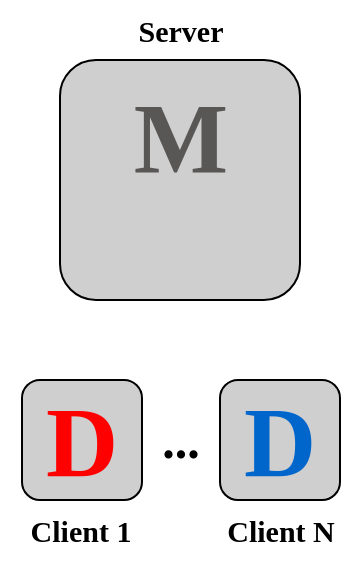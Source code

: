 <mxfile version="25.0.2">
  <diagram name="Page-1" id="X6U52luH2ryi6jcxI2d2">
    <mxGraphModel dx="764" dy="464" grid="1" gridSize="10" guides="1" tooltips="1" connect="1" arrows="1" fold="1" page="1" pageScale="1" pageWidth="850" pageHeight="1100" math="0" shadow="0">
      <root>
        <mxCell id="0" />
        <mxCell id="1" parent="0" />
        <mxCell id="XWmum2CBMNlat4GcM_Pf-296" value="" style="rounded=1;whiteSpace=wrap;html=1;fillColor=#CFCFCF;" vertex="1" parent="1">
          <mxGeometry x="79" y="240" width="120" height="120" as="geometry" />
        </mxCell>
        <mxCell id="XWmum2CBMNlat4GcM_Pf-297" value="&lt;font style=&quot;font-size: 50px;&quot; face=&quot;CMU Sans Serif&quot;&gt;&lt;span style=&quot;font-size: 50px;&quot;&gt;M&lt;/span&gt;&lt;/font&gt;" style="text;strokeColor=none;align=center;fillColor=none;html=1;verticalAlign=middle;whiteSpace=wrap;rounded=0;strokeWidth=2;fontSize=50;fontColor=#595656;fontFamily=Verdana;fontStyle=1" vertex="1" parent="1">
          <mxGeometry x="106.5" y="247.5" width="65" height="60" as="geometry" />
        </mxCell>
        <mxCell id="XWmum2CBMNlat4GcM_Pf-298" value="" style="group" vertex="1" connectable="0" parent="1">
          <mxGeometry x="159" y="400" width="60" height="60" as="geometry" />
        </mxCell>
        <mxCell id="XWmum2CBMNlat4GcM_Pf-299" value="" style="rounded=1;whiteSpace=wrap;html=1;fillColor=#CFCFCF;" vertex="1" parent="XWmum2CBMNlat4GcM_Pf-298">
          <mxGeometry width="60" height="60" as="geometry" />
        </mxCell>
        <mxCell id="XWmum2CBMNlat4GcM_Pf-300" value="&lt;font face=&quot;CMU Sans Serif&quot; color=&quot;#0066cc&quot;&gt;&lt;b&gt;D&lt;/b&gt;&lt;/font&gt;" style="text;strokeColor=none;align=center;fillColor=none;html=1;verticalAlign=middle;whiteSpace=wrap;rounded=0;strokeWidth=2;fontSize=50;fontColor=#CC0000;fontFamily=Verdana;" vertex="1" parent="XWmum2CBMNlat4GcM_Pf-298">
          <mxGeometry width="60" height="60" as="geometry" />
        </mxCell>
        <mxCell id="XWmum2CBMNlat4GcM_Pf-301" value="&lt;b style=&quot;font-size: 15px;&quot;&gt;&lt;font face=&quot;CMU Sans Serif&quot;&gt;Client 1&lt;/font&gt;&lt;/b&gt;" style="text;html=1;align=center;verticalAlign=middle;resizable=0;points=[];autosize=1;strokeColor=none;fillColor=none;fontSize=15;" vertex="1" parent="1">
          <mxGeometry x="49" y="460" width="80" height="30" as="geometry" />
        </mxCell>
        <mxCell id="XWmum2CBMNlat4GcM_Pf-302" value="&lt;b style=&quot;font-size: 15px;&quot;&gt;&lt;font face=&quot;CMU Sans Serif&quot;&gt;Client N&lt;/font&gt;&lt;/b&gt;" style="text;html=1;align=center;verticalAlign=middle;resizable=0;points=[];autosize=1;strokeColor=none;fillColor=none;fontSize=15;" vertex="1" parent="1">
          <mxGeometry x="149" y="460" width="80" height="30" as="geometry" />
        </mxCell>
        <mxCell id="XWmum2CBMNlat4GcM_Pf-303" value="&lt;span style=&quot;font-size: 25px;&quot;&gt;&lt;b style=&quot;font-size: 25px;&quot;&gt;&lt;font face=&quot;CMU Sans Serif&quot;&gt;...&lt;/font&gt;&lt;/b&gt;&lt;/span&gt;" style="text;html=1;align=center;verticalAlign=middle;resizable=0;points=[];autosize=1;strokeColor=none;fillColor=none;fontSize=25;" vertex="1" parent="1">
          <mxGeometry x="114" y="405" width="50" height="50" as="geometry" />
        </mxCell>
        <mxCell id="XWmum2CBMNlat4GcM_Pf-304" value="&lt;b style=&quot;font-size: 15px;&quot;&gt;&lt;font face=&quot;CMU Sans Serif&quot;&gt;Server&lt;/font&gt;&lt;/b&gt;" style="text;html=1;align=center;verticalAlign=middle;resizable=0;points=[];autosize=1;strokeColor=none;fillColor=none;fontSize=15;" vertex="1" parent="1">
          <mxGeometry x="104" y="210" width="70" height="30" as="geometry" />
        </mxCell>
        <mxCell id="XWmum2CBMNlat4GcM_Pf-342" value="" style="group" vertex="1" connectable="0" parent="1">
          <mxGeometry x="60" y="400" width="60" height="60" as="geometry" />
        </mxCell>
        <mxCell id="XWmum2CBMNlat4GcM_Pf-343" value="" style="rounded=1;whiteSpace=wrap;html=1;fillColor=#CFCFCF;" vertex="1" parent="XWmum2CBMNlat4GcM_Pf-342">
          <mxGeometry width="60" height="60" as="geometry" />
        </mxCell>
        <mxCell id="XWmum2CBMNlat4GcM_Pf-344" value="&lt;font color=&quot;#ff0000&quot; face=&quot;CMU Sans Serif&quot;&gt;&lt;b style=&quot;&quot;&gt;D&lt;/b&gt;&lt;/font&gt;" style="text;strokeColor=none;align=center;fillColor=none;html=1;verticalAlign=middle;whiteSpace=wrap;rounded=0;strokeWidth=2;fontSize=50;fontColor=#CC0000;fontFamily=Verdana;" vertex="1" parent="XWmum2CBMNlat4GcM_Pf-342">
          <mxGeometry width="60" height="60" as="geometry" />
        </mxCell>
      </root>
    </mxGraphModel>
  </diagram>
</mxfile>
